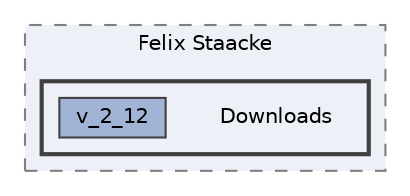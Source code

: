 digraph "C:/Users/Felix Staacke/Downloads"
{
 // LATEX_PDF_SIZE
  bgcolor="transparent";
  edge [fontname=Helvetica,fontsize=10,labelfontname=Helvetica,labelfontsize=10];
  node [fontname=Helvetica,fontsize=10,shape=box,height=0.2,width=0.4];
  compound=true
  subgraph clusterdir_3701eeaba0673dea5d5617304ad956fb {
    graph [ bgcolor="#edf0f7", pencolor="grey50", label="Felix Staacke", fontname=Helvetica,fontsize=10 style="filled,dashed", URL="dir_3701eeaba0673dea5d5617304ad956fb.html",tooltip=""]
  subgraph clusterdir_7399a3312c7c20ac4618981179ff3c5e {
    graph [ bgcolor="#edf0f7", pencolor="grey25", label="", fontname=Helvetica,fontsize=10 style="filled,bold", URL="dir_7399a3312c7c20ac4618981179ff3c5e.html",tooltip=""]
    dir_7399a3312c7c20ac4618981179ff3c5e [shape=plaintext, label="Downloads"];
  dir_2c0dece79a41fac667204ad364155260 [label="v_2_12", fillcolor="#a2b4d6", color="grey25", style="filled", URL="dir_2c0dece79a41fac667204ad364155260.html",tooltip=""];
  }
  }
}
